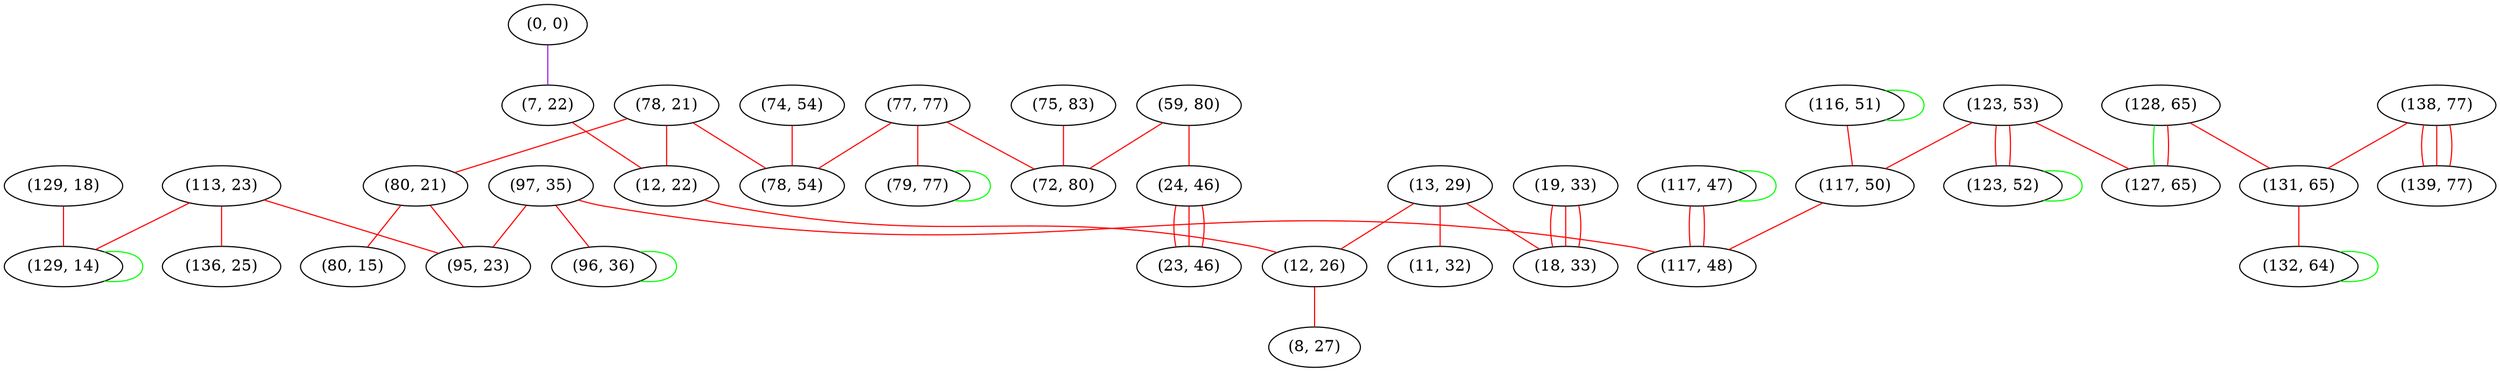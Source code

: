 graph "" {
"(97, 35)";
"(77, 77)";
"(123, 53)";
"(138, 77)";
"(59, 80)";
"(24, 46)";
"(79, 77)";
"(116, 51)";
"(113, 23)";
"(19, 33)";
"(117, 50)";
"(75, 83)";
"(128, 65)";
"(129, 18)";
"(74, 54)";
"(123, 52)";
"(131, 65)";
"(129, 14)";
"(13, 29)";
"(78, 21)";
"(96, 36)";
"(72, 80)";
"(78, 54)";
"(136, 25)";
"(0, 0)";
"(117, 47)";
"(80, 21)";
"(95, 23)";
"(117, 48)";
"(7, 22)";
"(12, 22)";
"(132, 64)";
"(12, 26)";
"(11, 32)";
"(23, 46)";
"(80, 15)";
"(8, 27)";
"(127, 65)";
"(18, 33)";
"(139, 77)";
"(97, 35)" -- "(95, 23)"  [color=red, key=0, weight=1];
"(97, 35)" -- "(117, 48)"  [color=red, key=0, weight=1];
"(97, 35)" -- "(96, 36)"  [color=red, key=0, weight=1];
"(77, 77)" -- "(72, 80)"  [color=red, key=0, weight=1];
"(77, 77)" -- "(79, 77)"  [color=red, key=0, weight=1];
"(77, 77)" -- "(78, 54)"  [color=red, key=0, weight=1];
"(123, 53)" -- "(123, 52)"  [color=red, key=0, weight=1];
"(123, 53)" -- "(123, 52)"  [color=red, key=1, weight=1];
"(123, 53)" -- "(117, 50)"  [color=red, key=0, weight=1];
"(123, 53)" -- "(127, 65)"  [color=red, key=0, weight=1];
"(138, 77)" -- "(131, 65)"  [color=red, key=0, weight=1];
"(138, 77)" -- "(139, 77)"  [color=red, key=0, weight=1];
"(138, 77)" -- "(139, 77)"  [color=red, key=1, weight=1];
"(138, 77)" -- "(139, 77)"  [color=red, key=2, weight=1];
"(59, 80)" -- "(24, 46)"  [color=red, key=0, weight=1];
"(59, 80)" -- "(72, 80)"  [color=red, key=0, weight=1];
"(24, 46)" -- "(23, 46)"  [color=red, key=0, weight=1];
"(24, 46)" -- "(23, 46)"  [color=red, key=1, weight=1];
"(24, 46)" -- "(23, 46)"  [color=red, key=2, weight=1];
"(79, 77)" -- "(79, 77)"  [color=green, key=0, weight=2];
"(116, 51)" -- "(117, 50)"  [color=red, key=0, weight=1];
"(116, 51)" -- "(116, 51)"  [color=green, key=0, weight=2];
"(113, 23)" -- "(136, 25)"  [color=red, key=0, weight=1];
"(113, 23)" -- "(129, 14)"  [color=red, key=0, weight=1];
"(113, 23)" -- "(95, 23)"  [color=red, key=0, weight=1];
"(19, 33)" -- "(18, 33)"  [color=red, key=0, weight=1];
"(19, 33)" -- "(18, 33)"  [color=red, key=1, weight=1];
"(19, 33)" -- "(18, 33)"  [color=red, key=2, weight=1];
"(117, 50)" -- "(117, 48)"  [color=red, key=0, weight=1];
"(75, 83)" -- "(72, 80)"  [color=red, key=0, weight=1];
"(128, 65)" -- "(131, 65)"  [color=red, key=0, weight=1];
"(128, 65)" -- "(127, 65)"  [color=green, key=0, weight=2];
"(128, 65)" -- "(127, 65)"  [color=red, key=1, weight=1];
"(129, 18)" -- "(129, 14)"  [color=red, key=0, weight=1];
"(74, 54)" -- "(78, 54)"  [color=red, key=0, weight=1];
"(123, 52)" -- "(123, 52)"  [color=green, key=0, weight=2];
"(131, 65)" -- "(132, 64)"  [color=red, key=0, weight=1];
"(129, 14)" -- "(129, 14)"  [color=green, key=0, weight=2];
"(13, 29)" -- "(11, 32)"  [color=red, key=0, weight=1];
"(13, 29)" -- "(12, 26)"  [color=red, key=0, weight=1];
"(13, 29)" -- "(18, 33)"  [color=red, key=0, weight=1];
"(78, 21)" -- "(80, 21)"  [color=red, key=0, weight=1];
"(78, 21)" -- "(12, 22)"  [color=red, key=0, weight=1];
"(78, 21)" -- "(78, 54)"  [color=red, key=0, weight=1];
"(96, 36)" -- "(96, 36)"  [color=green, key=0, weight=2];
"(0, 0)" -- "(7, 22)"  [color=purple, key=0, weight=4];
"(117, 47)" -- "(117, 47)"  [color=green, key=0, weight=2];
"(117, 47)" -- "(117, 48)"  [color=red, key=0, weight=1];
"(117, 47)" -- "(117, 48)"  [color=red, key=1, weight=1];
"(80, 21)" -- "(80, 15)"  [color=red, key=0, weight=1];
"(80, 21)" -- "(95, 23)"  [color=red, key=0, weight=1];
"(7, 22)" -- "(12, 22)"  [color=red, key=0, weight=1];
"(12, 22)" -- "(12, 26)"  [color=red, key=0, weight=1];
"(132, 64)" -- "(132, 64)"  [color=green, key=0, weight=2];
"(12, 26)" -- "(8, 27)"  [color=red, key=0, weight=1];
}
